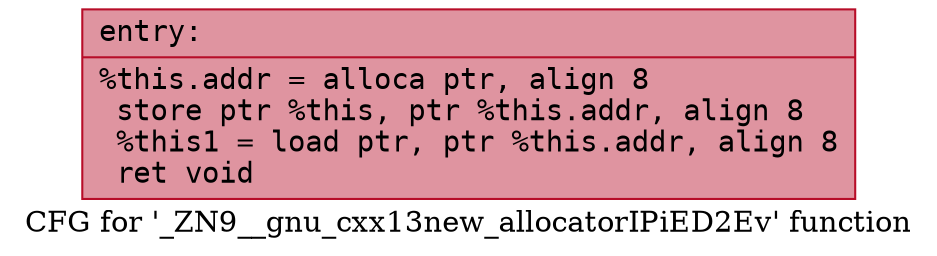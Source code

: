 digraph "CFG for '_ZN9__gnu_cxx13new_allocatorIPiED2Ev' function" {
	label="CFG for '_ZN9__gnu_cxx13new_allocatorIPiED2Ev' function";

	Node0x56285ac88c40 [shape=record,color="#b70d28ff", style=filled, fillcolor="#b70d2870" fontname="Courier",label="{entry:\l|  %this.addr = alloca ptr, align 8\l  store ptr %this, ptr %this.addr, align 8\l  %this1 = load ptr, ptr %this.addr, align 8\l  ret void\l}"];
}
